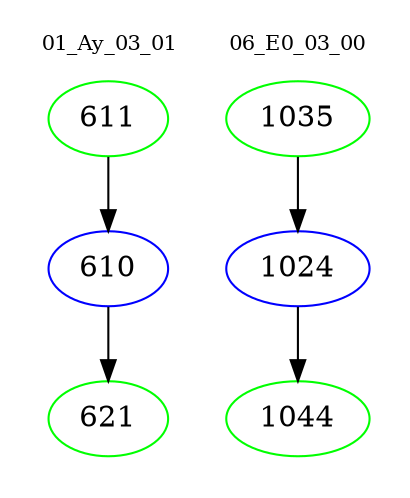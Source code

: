 digraph{
subgraph cluster_0 {
color = white
label = "01_Ay_03_01";
fontsize=10;
T0_611 [label="611", color="green"]
T0_611 -> T0_610 [color="black"]
T0_610 [label="610", color="blue"]
T0_610 -> T0_621 [color="black"]
T0_621 [label="621", color="green"]
}
subgraph cluster_1 {
color = white
label = "06_E0_03_00";
fontsize=10;
T1_1035 [label="1035", color="green"]
T1_1035 -> T1_1024 [color="black"]
T1_1024 [label="1024", color="blue"]
T1_1024 -> T1_1044 [color="black"]
T1_1044 [label="1044", color="green"]
}
}
